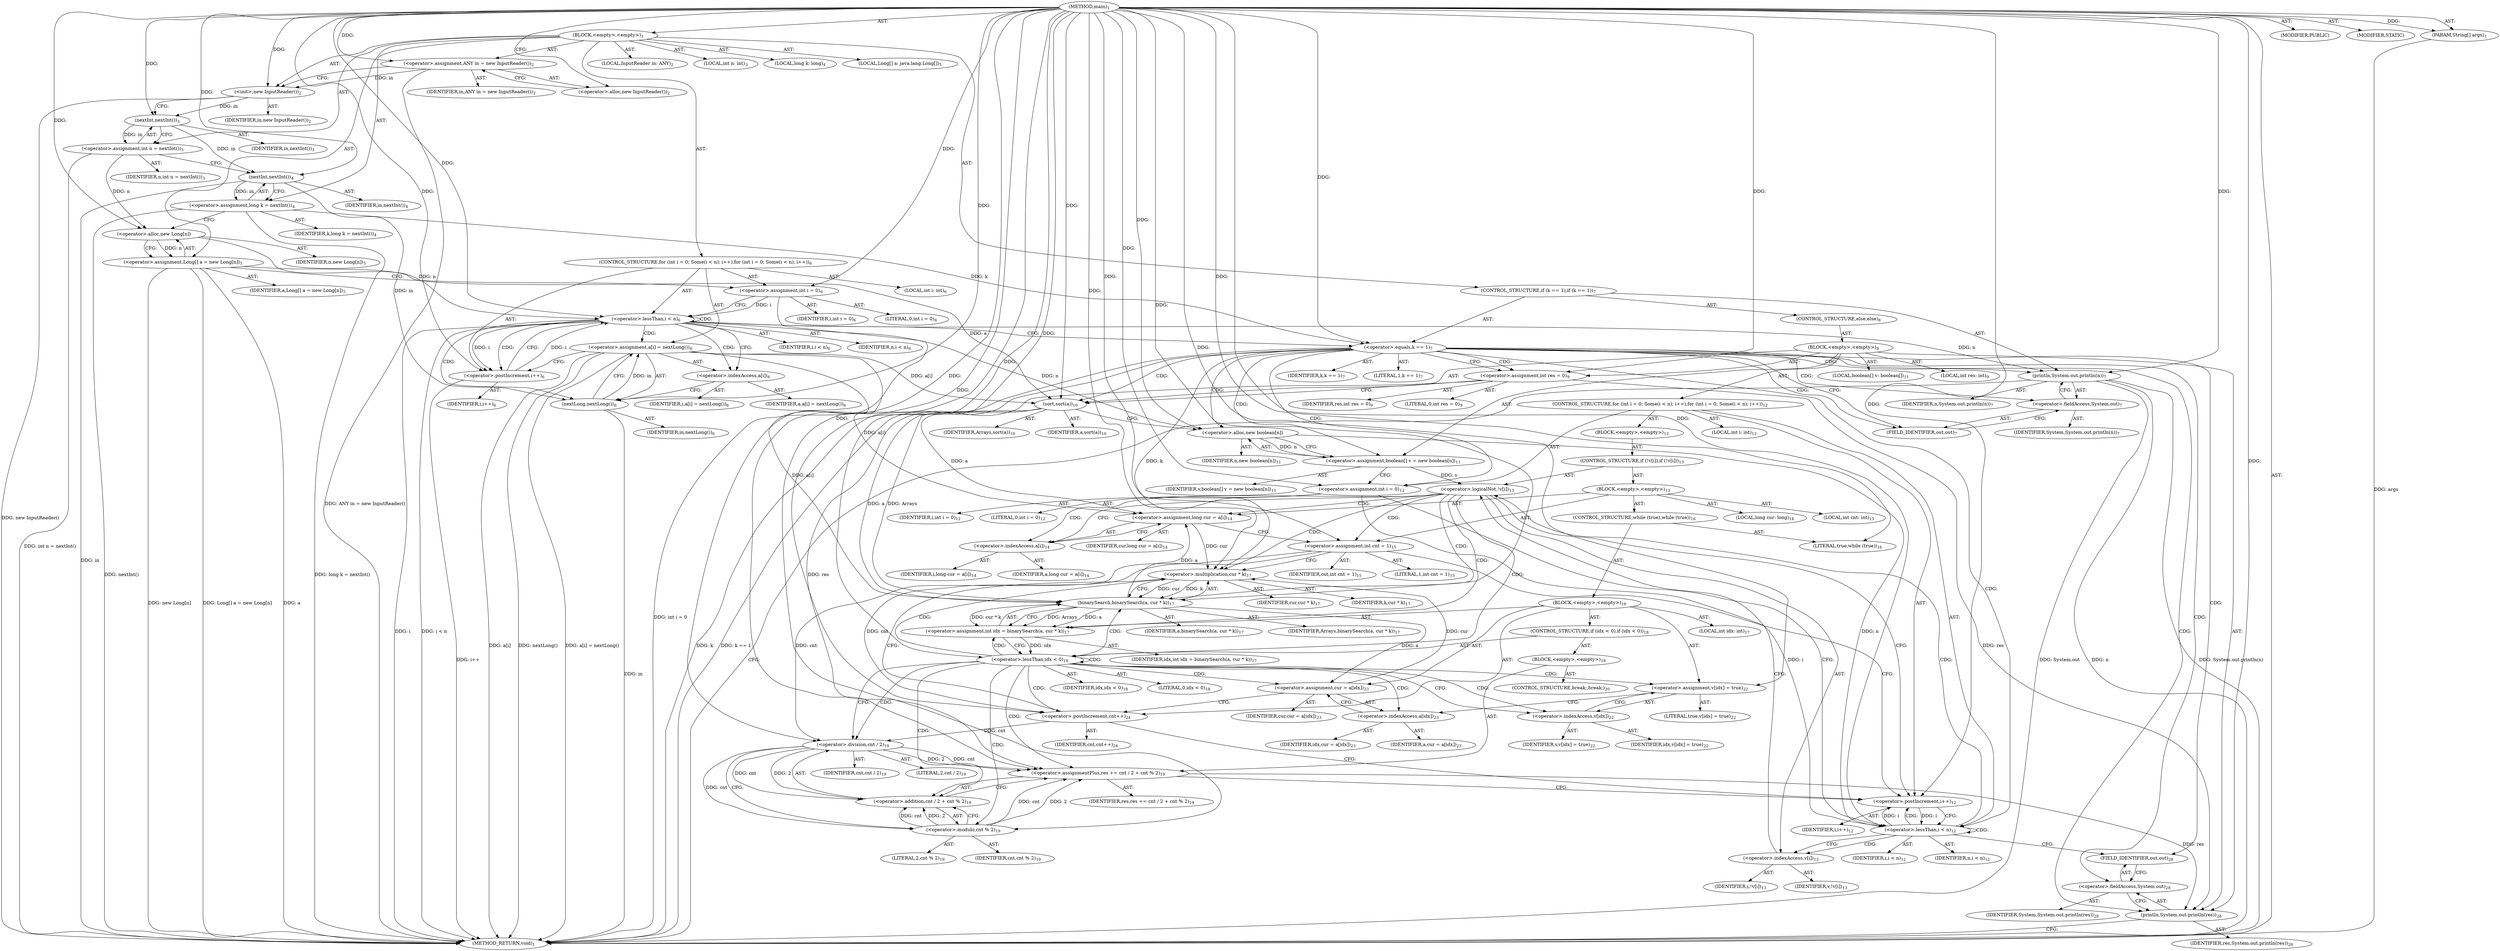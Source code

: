 digraph "main" {  
"19" [label = <(METHOD,main)<SUB>1</SUB>> ]
"20" [label = <(PARAM,String[] args)<SUB>1</SUB>> ]
"21" [label = <(BLOCK,&lt;empty&gt;,&lt;empty&gt;)<SUB>1</SUB>> ]
"4" [label = <(LOCAL,InputReader in: ANY)<SUB>2</SUB>> ]
"22" [label = <(&lt;operator&gt;.assignment,ANY in = new InputReader())<SUB>2</SUB>> ]
"23" [label = <(IDENTIFIER,in,ANY in = new InputReader())<SUB>2</SUB>> ]
"24" [label = <(&lt;operator&gt;.alloc,new InputReader())<SUB>2</SUB>> ]
"25" [label = <(&lt;init&gt;,new InputReader())<SUB>2</SUB>> ]
"3" [label = <(IDENTIFIER,in,new InputReader())<SUB>2</SUB>> ]
"26" [label = <(LOCAL,int n: int)<SUB>3</SUB>> ]
"27" [label = <(&lt;operator&gt;.assignment,int n = nextInt())<SUB>3</SUB>> ]
"28" [label = <(IDENTIFIER,n,int n = nextInt())<SUB>3</SUB>> ]
"29" [label = <(nextInt,nextInt())<SUB>3</SUB>> ]
"30" [label = <(IDENTIFIER,in,nextInt())<SUB>3</SUB>> ]
"31" [label = <(LOCAL,long k: long)<SUB>4</SUB>> ]
"32" [label = <(&lt;operator&gt;.assignment,long k = nextInt())<SUB>4</SUB>> ]
"33" [label = <(IDENTIFIER,k,long k = nextInt())<SUB>4</SUB>> ]
"34" [label = <(nextInt,nextInt())<SUB>4</SUB>> ]
"35" [label = <(IDENTIFIER,in,nextInt())<SUB>4</SUB>> ]
"36" [label = <(LOCAL,Long[] a: java.lang.Long[])<SUB>5</SUB>> ]
"37" [label = <(&lt;operator&gt;.assignment,Long[] a = new Long[n])<SUB>5</SUB>> ]
"38" [label = <(IDENTIFIER,a,Long[] a = new Long[n])<SUB>5</SUB>> ]
"39" [label = <(&lt;operator&gt;.alloc,new Long[n])> ]
"40" [label = <(IDENTIFIER,n,new Long[n])<SUB>5</SUB>> ]
"41" [label = <(CONTROL_STRUCTURE,for (int i = 0; Some(i &lt; n); i++),for (int i = 0; Some(i &lt; n); i++))<SUB>6</SUB>> ]
"42" [label = <(LOCAL,int i: int)<SUB>6</SUB>> ]
"43" [label = <(&lt;operator&gt;.assignment,int i = 0)<SUB>6</SUB>> ]
"44" [label = <(IDENTIFIER,i,int i = 0)<SUB>6</SUB>> ]
"45" [label = <(LITERAL,0,int i = 0)<SUB>6</SUB>> ]
"46" [label = <(&lt;operator&gt;.lessThan,i &lt; n)<SUB>6</SUB>> ]
"47" [label = <(IDENTIFIER,i,i &lt; n)<SUB>6</SUB>> ]
"48" [label = <(IDENTIFIER,n,i &lt; n)<SUB>6</SUB>> ]
"49" [label = <(&lt;operator&gt;.postIncrement,i++)<SUB>6</SUB>> ]
"50" [label = <(IDENTIFIER,i,i++)<SUB>6</SUB>> ]
"51" [label = <(&lt;operator&gt;.assignment,a[i] = nextLong())<SUB>6</SUB>> ]
"52" [label = <(&lt;operator&gt;.indexAccess,a[i])<SUB>6</SUB>> ]
"53" [label = <(IDENTIFIER,a,a[i] = nextLong())<SUB>6</SUB>> ]
"54" [label = <(IDENTIFIER,i,a[i] = nextLong())<SUB>6</SUB>> ]
"55" [label = <(nextLong,nextLong())<SUB>6</SUB>> ]
"56" [label = <(IDENTIFIER,in,nextLong())<SUB>6</SUB>> ]
"57" [label = <(CONTROL_STRUCTURE,if (k == 1),if (k == 1))<SUB>7</SUB>> ]
"58" [label = <(&lt;operator&gt;.equals,k == 1)<SUB>7</SUB>> ]
"59" [label = <(IDENTIFIER,k,k == 1)<SUB>7</SUB>> ]
"60" [label = <(LITERAL,1,k == 1)<SUB>7</SUB>> ]
"61" [label = <(println,System.out.println(n))<SUB>7</SUB>> ]
"62" [label = <(&lt;operator&gt;.fieldAccess,System.out)<SUB>7</SUB>> ]
"63" [label = <(IDENTIFIER,System,System.out.println(n))<SUB>7</SUB>> ]
"64" [label = <(FIELD_IDENTIFIER,out,out)<SUB>7</SUB>> ]
"65" [label = <(IDENTIFIER,n,System.out.println(n))<SUB>7</SUB>> ]
"66" [label = <(CONTROL_STRUCTURE,else,else)<SUB>8</SUB>> ]
"67" [label = <(BLOCK,&lt;empty&gt;,&lt;empty&gt;)<SUB>8</SUB>> ]
"68" [label = <(LOCAL,int res: int)<SUB>9</SUB>> ]
"69" [label = <(&lt;operator&gt;.assignment,int res = 0)<SUB>9</SUB>> ]
"70" [label = <(IDENTIFIER,res,int res = 0)<SUB>9</SUB>> ]
"71" [label = <(LITERAL,0,int res = 0)<SUB>9</SUB>> ]
"72" [label = <(sort,sort(a))<SUB>10</SUB>> ]
"73" [label = <(IDENTIFIER,Arrays,sort(a))<SUB>10</SUB>> ]
"74" [label = <(IDENTIFIER,a,sort(a))<SUB>10</SUB>> ]
"75" [label = <(LOCAL,boolean[] v: boolean[])<SUB>11</SUB>> ]
"76" [label = <(&lt;operator&gt;.assignment,boolean[] v = new boolean[n])<SUB>11</SUB>> ]
"77" [label = <(IDENTIFIER,v,boolean[] v = new boolean[n])<SUB>11</SUB>> ]
"78" [label = <(&lt;operator&gt;.alloc,new boolean[n])> ]
"79" [label = <(IDENTIFIER,n,new boolean[n])<SUB>11</SUB>> ]
"80" [label = <(CONTROL_STRUCTURE,for (int i = 0; Some(i &lt; n); i++),for (int i = 0; Some(i &lt; n); i++))<SUB>12</SUB>> ]
"81" [label = <(LOCAL,int i: int)<SUB>12</SUB>> ]
"82" [label = <(&lt;operator&gt;.assignment,int i = 0)<SUB>12</SUB>> ]
"83" [label = <(IDENTIFIER,i,int i = 0)<SUB>12</SUB>> ]
"84" [label = <(LITERAL,0,int i = 0)<SUB>12</SUB>> ]
"85" [label = <(&lt;operator&gt;.lessThan,i &lt; n)<SUB>12</SUB>> ]
"86" [label = <(IDENTIFIER,i,i &lt; n)<SUB>12</SUB>> ]
"87" [label = <(IDENTIFIER,n,i &lt; n)<SUB>12</SUB>> ]
"88" [label = <(&lt;operator&gt;.postIncrement,i++)<SUB>12</SUB>> ]
"89" [label = <(IDENTIFIER,i,i++)<SUB>12</SUB>> ]
"90" [label = <(BLOCK,&lt;empty&gt;,&lt;empty&gt;)<SUB>12</SUB>> ]
"91" [label = <(CONTROL_STRUCTURE,if (!v[i]),if (!v[i]))<SUB>13</SUB>> ]
"92" [label = <(&lt;operator&gt;.logicalNot,!v[i])<SUB>13</SUB>> ]
"93" [label = <(&lt;operator&gt;.indexAccess,v[i])<SUB>13</SUB>> ]
"94" [label = <(IDENTIFIER,v,!v[i])<SUB>13</SUB>> ]
"95" [label = <(IDENTIFIER,i,!v[i])<SUB>13</SUB>> ]
"96" [label = <(BLOCK,&lt;empty&gt;,&lt;empty&gt;)<SUB>13</SUB>> ]
"97" [label = <(LOCAL,long cur: long)<SUB>14</SUB>> ]
"98" [label = <(&lt;operator&gt;.assignment,long cur = a[i])<SUB>14</SUB>> ]
"99" [label = <(IDENTIFIER,cur,long cur = a[i])<SUB>14</SUB>> ]
"100" [label = <(&lt;operator&gt;.indexAccess,a[i])<SUB>14</SUB>> ]
"101" [label = <(IDENTIFIER,a,long cur = a[i])<SUB>14</SUB>> ]
"102" [label = <(IDENTIFIER,i,long cur = a[i])<SUB>14</SUB>> ]
"103" [label = <(LOCAL,int cnt: int)<SUB>15</SUB>> ]
"104" [label = <(&lt;operator&gt;.assignment,int cnt = 1)<SUB>15</SUB>> ]
"105" [label = <(IDENTIFIER,cnt,int cnt = 1)<SUB>15</SUB>> ]
"106" [label = <(LITERAL,1,int cnt = 1)<SUB>15</SUB>> ]
"107" [label = <(CONTROL_STRUCTURE,while (true),while (true))<SUB>16</SUB>> ]
"108" [label = <(LITERAL,true,while (true))<SUB>16</SUB>> ]
"109" [label = <(BLOCK,&lt;empty&gt;,&lt;empty&gt;)<SUB>16</SUB>> ]
"110" [label = <(LOCAL,int idx: int)<SUB>17</SUB>> ]
"111" [label = <(&lt;operator&gt;.assignment,int idx = binarySearch(a, cur * k))<SUB>17</SUB>> ]
"112" [label = <(IDENTIFIER,idx,int idx = binarySearch(a, cur * k))<SUB>17</SUB>> ]
"113" [label = <(binarySearch,binarySearch(a, cur * k))<SUB>17</SUB>> ]
"114" [label = <(IDENTIFIER,Arrays,binarySearch(a, cur * k))<SUB>17</SUB>> ]
"115" [label = <(IDENTIFIER,a,binarySearch(a, cur * k))<SUB>17</SUB>> ]
"116" [label = <(&lt;operator&gt;.multiplication,cur * k)<SUB>17</SUB>> ]
"117" [label = <(IDENTIFIER,cur,cur * k)<SUB>17</SUB>> ]
"118" [label = <(IDENTIFIER,k,cur * k)<SUB>17</SUB>> ]
"119" [label = <(CONTROL_STRUCTURE,if (idx &lt; 0),if (idx &lt; 0))<SUB>18</SUB>> ]
"120" [label = <(&lt;operator&gt;.lessThan,idx &lt; 0)<SUB>18</SUB>> ]
"121" [label = <(IDENTIFIER,idx,idx &lt; 0)<SUB>18</SUB>> ]
"122" [label = <(LITERAL,0,idx &lt; 0)<SUB>18</SUB>> ]
"123" [label = <(BLOCK,&lt;empty&gt;,&lt;empty&gt;)<SUB>18</SUB>> ]
"124" [label = <(&lt;operator&gt;.assignmentPlus,res += cnt / 2 + cnt % 2)<SUB>19</SUB>> ]
"125" [label = <(IDENTIFIER,res,res += cnt / 2 + cnt % 2)<SUB>19</SUB>> ]
"126" [label = <(&lt;operator&gt;.addition,cnt / 2 + cnt % 2)<SUB>19</SUB>> ]
"127" [label = <(&lt;operator&gt;.division,cnt / 2)<SUB>19</SUB>> ]
"128" [label = <(IDENTIFIER,cnt,cnt / 2)<SUB>19</SUB>> ]
"129" [label = <(LITERAL,2,cnt / 2)<SUB>19</SUB>> ]
"130" [label = <(&lt;operator&gt;.modulo,cnt % 2)<SUB>19</SUB>> ]
"131" [label = <(IDENTIFIER,cnt,cnt % 2)<SUB>19</SUB>> ]
"132" [label = <(LITERAL,2,cnt % 2)<SUB>19</SUB>> ]
"133" [label = <(CONTROL_STRUCTURE,break;,break;)<SUB>20</SUB>> ]
"134" [label = <(&lt;operator&gt;.assignment,v[idx] = true)<SUB>22</SUB>> ]
"135" [label = <(&lt;operator&gt;.indexAccess,v[idx])<SUB>22</SUB>> ]
"136" [label = <(IDENTIFIER,v,v[idx] = true)<SUB>22</SUB>> ]
"137" [label = <(IDENTIFIER,idx,v[idx] = true)<SUB>22</SUB>> ]
"138" [label = <(LITERAL,true,v[idx] = true)<SUB>22</SUB>> ]
"139" [label = <(&lt;operator&gt;.assignment,cur = a[idx])<SUB>23</SUB>> ]
"140" [label = <(IDENTIFIER,cur,cur = a[idx])<SUB>23</SUB>> ]
"141" [label = <(&lt;operator&gt;.indexAccess,a[idx])<SUB>23</SUB>> ]
"142" [label = <(IDENTIFIER,a,cur = a[idx])<SUB>23</SUB>> ]
"143" [label = <(IDENTIFIER,idx,cur = a[idx])<SUB>23</SUB>> ]
"144" [label = <(&lt;operator&gt;.postIncrement,cnt++)<SUB>24</SUB>> ]
"145" [label = <(IDENTIFIER,cnt,cnt++)<SUB>24</SUB>> ]
"146" [label = <(println,System.out.println(res))<SUB>28</SUB>> ]
"147" [label = <(&lt;operator&gt;.fieldAccess,System.out)<SUB>28</SUB>> ]
"148" [label = <(IDENTIFIER,System,System.out.println(res))<SUB>28</SUB>> ]
"149" [label = <(FIELD_IDENTIFIER,out,out)<SUB>28</SUB>> ]
"150" [label = <(IDENTIFIER,res,System.out.println(res))<SUB>28</SUB>> ]
"151" [label = <(MODIFIER,PUBLIC)> ]
"152" [label = <(MODIFIER,STATIC)> ]
"153" [label = <(METHOD_RETURN,void)<SUB>1</SUB>> ]
  "19" -> "20"  [ label = "AST: "] 
  "19" -> "21"  [ label = "AST: "] 
  "19" -> "151"  [ label = "AST: "] 
  "19" -> "152"  [ label = "AST: "] 
  "19" -> "153"  [ label = "AST: "] 
  "21" -> "4"  [ label = "AST: "] 
  "21" -> "22"  [ label = "AST: "] 
  "21" -> "25"  [ label = "AST: "] 
  "21" -> "26"  [ label = "AST: "] 
  "21" -> "27"  [ label = "AST: "] 
  "21" -> "31"  [ label = "AST: "] 
  "21" -> "32"  [ label = "AST: "] 
  "21" -> "36"  [ label = "AST: "] 
  "21" -> "37"  [ label = "AST: "] 
  "21" -> "41"  [ label = "AST: "] 
  "21" -> "57"  [ label = "AST: "] 
  "22" -> "23"  [ label = "AST: "] 
  "22" -> "24"  [ label = "AST: "] 
  "25" -> "3"  [ label = "AST: "] 
  "27" -> "28"  [ label = "AST: "] 
  "27" -> "29"  [ label = "AST: "] 
  "29" -> "30"  [ label = "AST: "] 
  "32" -> "33"  [ label = "AST: "] 
  "32" -> "34"  [ label = "AST: "] 
  "34" -> "35"  [ label = "AST: "] 
  "37" -> "38"  [ label = "AST: "] 
  "37" -> "39"  [ label = "AST: "] 
  "39" -> "40"  [ label = "AST: "] 
  "41" -> "42"  [ label = "AST: "] 
  "41" -> "43"  [ label = "AST: "] 
  "41" -> "46"  [ label = "AST: "] 
  "41" -> "49"  [ label = "AST: "] 
  "41" -> "51"  [ label = "AST: "] 
  "43" -> "44"  [ label = "AST: "] 
  "43" -> "45"  [ label = "AST: "] 
  "46" -> "47"  [ label = "AST: "] 
  "46" -> "48"  [ label = "AST: "] 
  "49" -> "50"  [ label = "AST: "] 
  "51" -> "52"  [ label = "AST: "] 
  "51" -> "55"  [ label = "AST: "] 
  "52" -> "53"  [ label = "AST: "] 
  "52" -> "54"  [ label = "AST: "] 
  "55" -> "56"  [ label = "AST: "] 
  "57" -> "58"  [ label = "AST: "] 
  "57" -> "61"  [ label = "AST: "] 
  "57" -> "66"  [ label = "AST: "] 
  "58" -> "59"  [ label = "AST: "] 
  "58" -> "60"  [ label = "AST: "] 
  "61" -> "62"  [ label = "AST: "] 
  "61" -> "65"  [ label = "AST: "] 
  "62" -> "63"  [ label = "AST: "] 
  "62" -> "64"  [ label = "AST: "] 
  "66" -> "67"  [ label = "AST: "] 
  "67" -> "68"  [ label = "AST: "] 
  "67" -> "69"  [ label = "AST: "] 
  "67" -> "72"  [ label = "AST: "] 
  "67" -> "75"  [ label = "AST: "] 
  "67" -> "76"  [ label = "AST: "] 
  "67" -> "80"  [ label = "AST: "] 
  "67" -> "146"  [ label = "AST: "] 
  "69" -> "70"  [ label = "AST: "] 
  "69" -> "71"  [ label = "AST: "] 
  "72" -> "73"  [ label = "AST: "] 
  "72" -> "74"  [ label = "AST: "] 
  "76" -> "77"  [ label = "AST: "] 
  "76" -> "78"  [ label = "AST: "] 
  "78" -> "79"  [ label = "AST: "] 
  "80" -> "81"  [ label = "AST: "] 
  "80" -> "82"  [ label = "AST: "] 
  "80" -> "85"  [ label = "AST: "] 
  "80" -> "88"  [ label = "AST: "] 
  "80" -> "90"  [ label = "AST: "] 
  "82" -> "83"  [ label = "AST: "] 
  "82" -> "84"  [ label = "AST: "] 
  "85" -> "86"  [ label = "AST: "] 
  "85" -> "87"  [ label = "AST: "] 
  "88" -> "89"  [ label = "AST: "] 
  "90" -> "91"  [ label = "AST: "] 
  "91" -> "92"  [ label = "AST: "] 
  "91" -> "96"  [ label = "AST: "] 
  "92" -> "93"  [ label = "AST: "] 
  "93" -> "94"  [ label = "AST: "] 
  "93" -> "95"  [ label = "AST: "] 
  "96" -> "97"  [ label = "AST: "] 
  "96" -> "98"  [ label = "AST: "] 
  "96" -> "103"  [ label = "AST: "] 
  "96" -> "104"  [ label = "AST: "] 
  "96" -> "107"  [ label = "AST: "] 
  "98" -> "99"  [ label = "AST: "] 
  "98" -> "100"  [ label = "AST: "] 
  "100" -> "101"  [ label = "AST: "] 
  "100" -> "102"  [ label = "AST: "] 
  "104" -> "105"  [ label = "AST: "] 
  "104" -> "106"  [ label = "AST: "] 
  "107" -> "108"  [ label = "AST: "] 
  "107" -> "109"  [ label = "AST: "] 
  "109" -> "110"  [ label = "AST: "] 
  "109" -> "111"  [ label = "AST: "] 
  "109" -> "119"  [ label = "AST: "] 
  "109" -> "134"  [ label = "AST: "] 
  "109" -> "139"  [ label = "AST: "] 
  "109" -> "144"  [ label = "AST: "] 
  "111" -> "112"  [ label = "AST: "] 
  "111" -> "113"  [ label = "AST: "] 
  "113" -> "114"  [ label = "AST: "] 
  "113" -> "115"  [ label = "AST: "] 
  "113" -> "116"  [ label = "AST: "] 
  "116" -> "117"  [ label = "AST: "] 
  "116" -> "118"  [ label = "AST: "] 
  "119" -> "120"  [ label = "AST: "] 
  "119" -> "123"  [ label = "AST: "] 
  "120" -> "121"  [ label = "AST: "] 
  "120" -> "122"  [ label = "AST: "] 
  "123" -> "124"  [ label = "AST: "] 
  "123" -> "133"  [ label = "AST: "] 
  "124" -> "125"  [ label = "AST: "] 
  "124" -> "126"  [ label = "AST: "] 
  "126" -> "127"  [ label = "AST: "] 
  "126" -> "130"  [ label = "AST: "] 
  "127" -> "128"  [ label = "AST: "] 
  "127" -> "129"  [ label = "AST: "] 
  "130" -> "131"  [ label = "AST: "] 
  "130" -> "132"  [ label = "AST: "] 
  "134" -> "135"  [ label = "AST: "] 
  "134" -> "138"  [ label = "AST: "] 
  "135" -> "136"  [ label = "AST: "] 
  "135" -> "137"  [ label = "AST: "] 
  "139" -> "140"  [ label = "AST: "] 
  "139" -> "141"  [ label = "AST: "] 
  "141" -> "142"  [ label = "AST: "] 
  "141" -> "143"  [ label = "AST: "] 
  "144" -> "145"  [ label = "AST: "] 
  "146" -> "147"  [ label = "AST: "] 
  "146" -> "150"  [ label = "AST: "] 
  "147" -> "148"  [ label = "AST: "] 
  "147" -> "149"  [ label = "AST: "] 
  "22" -> "25"  [ label = "CFG: "] 
  "25" -> "29"  [ label = "CFG: "] 
  "27" -> "34"  [ label = "CFG: "] 
  "32" -> "39"  [ label = "CFG: "] 
  "37" -> "43"  [ label = "CFG: "] 
  "24" -> "22"  [ label = "CFG: "] 
  "29" -> "27"  [ label = "CFG: "] 
  "34" -> "32"  [ label = "CFG: "] 
  "39" -> "37"  [ label = "CFG: "] 
  "43" -> "46"  [ label = "CFG: "] 
  "46" -> "52"  [ label = "CFG: "] 
  "46" -> "58"  [ label = "CFG: "] 
  "49" -> "46"  [ label = "CFG: "] 
  "51" -> "49"  [ label = "CFG: "] 
  "58" -> "64"  [ label = "CFG: "] 
  "58" -> "69"  [ label = "CFG: "] 
  "61" -> "153"  [ label = "CFG: "] 
  "52" -> "55"  [ label = "CFG: "] 
  "55" -> "51"  [ label = "CFG: "] 
  "62" -> "61"  [ label = "CFG: "] 
  "64" -> "62"  [ label = "CFG: "] 
  "69" -> "72"  [ label = "CFG: "] 
  "72" -> "78"  [ label = "CFG: "] 
  "76" -> "82"  [ label = "CFG: "] 
  "146" -> "153"  [ label = "CFG: "] 
  "78" -> "76"  [ label = "CFG: "] 
  "82" -> "85"  [ label = "CFG: "] 
  "85" -> "93"  [ label = "CFG: "] 
  "85" -> "149"  [ label = "CFG: "] 
  "88" -> "85"  [ label = "CFG: "] 
  "147" -> "146"  [ label = "CFG: "] 
  "149" -> "147"  [ label = "CFG: "] 
  "92" -> "100"  [ label = "CFG: "] 
  "92" -> "88"  [ label = "CFG: "] 
  "93" -> "92"  [ label = "CFG: "] 
  "98" -> "104"  [ label = "CFG: "] 
  "104" -> "116"  [ label = "CFG: "] 
  "104" -> "88"  [ label = "CFG: "] 
  "100" -> "98"  [ label = "CFG: "] 
  "111" -> "120"  [ label = "CFG: "] 
  "134" -> "141"  [ label = "CFG: "] 
  "139" -> "144"  [ label = "CFG: "] 
  "144" -> "116"  [ label = "CFG: "] 
  "144" -> "88"  [ label = "CFG: "] 
  "113" -> "111"  [ label = "CFG: "] 
  "120" -> "127"  [ label = "CFG: "] 
  "120" -> "135"  [ label = "CFG: "] 
  "135" -> "134"  [ label = "CFG: "] 
  "141" -> "139"  [ label = "CFG: "] 
  "116" -> "113"  [ label = "CFG: "] 
  "124" -> "88"  [ label = "CFG: "] 
  "126" -> "124"  [ label = "CFG: "] 
  "127" -> "130"  [ label = "CFG: "] 
  "130" -> "126"  [ label = "CFG: "] 
  "19" -> "24"  [ label = "CFG: "] 
  "20" -> "153"  [ label = "DDG: args"] 
  "22" -> "153"  [ label = "DDG: ANY in = new InputReader()"] 
  "25" -> "153"  [ label = "DDG: new InputReader()"] 
  "27" -> "153"  [ label = "DDG: int n = nextInt()"] 
  "34" -> "153"  [ label = "DDG: in"] 
  "32" -> "153"  [ label = "DDG: nextInt()"] 
  "32" -> "153"  [ label = "DDG: long k = nextInt()"] 
  "37" -> "153"  [ label = "DDG: a"] 
  "37" -> "153"  [ label = "DDG: new Long[n]"] 
  "37" -> "153"  [ label = "DDG: Long[] a = new Long[n]"] 
  "43" -> "153"  [ label = "DDG: int i = 0"] 
  "46" -> "153"  [ label = "DDG: i"] 
  "46" -> "153"  [ label = "DDG: i &lt; n"] 
  "58" -> "153"  [ label = "DDG: k"] 
  "58" -> "153"  [ label = "DDG: k == 1"] 
  "61" -> "153"  [ label = "DDG: System.out"] 
  "61" -> "153"  [ label = "DDG: n"] 
  "61" -> "153"  [ label = "DDG: System.out.println(n)"] 
  "51" -> "153"  [ label = "DDG: a[i]"] 
  "55" -> "153"  [ label = "DDG: in"] 
  "51" -> "153"  [ label = "DDG: nextLong()"] 
  "51" -> "153"  [ label = "DDG: a[i] = nextLong()"] 
  "49" -> "153"  [ label = "DDG: i++"] 
  "19" -> "20"  [ label = "DDG: "] 
  "19" -> "22"  [ label = "DDG: "] 
  "29" -> "27"  [ label = "DDG: in"] 
  "34" -> "32"  [ label = "DDG: in"] 
  "39" -> "37"  [ label = "DDG: n"] 
  "22" -> "25"  [ label = "DDG: in"] 
  "19" -> "25"  [ label = "DDG: "] 
  "19" -> "43"  [ label = "DDG: "] 
  "55" -> "51"  [ label = "DDG: in"] 
  "25" -> "29"  [ label = "DDG: in"] 
  "19" -> "29"  [ label = "DDG: "] 
  "29" -> "34"  [ label = "DDG: in"] 
  "19" -> "34"  [ label = "DDG: "] 
  "27" -> "39"  [ label = "DDG: n"] 
  "19" -> "39"  [ label = "DDG: "] 
  "43" -> "46"  [ label = "DDG: i"] 
  "49" -> "46"  [ label = "DDG: i"] 
  "19" -> "46"  [ label = "DDG: "] 
  "39" -> "46"  [ label = "DDG: n"] 
  "46" -> "49"  [ label = "DDG: i"] 
  "19" -> "49"  [ label = "DDG: "] 
  "32" -> "58"  [ label = "DDG: k"] 
  "19" -> "58"  [ label = "DDG: "] 
  "46" -> "61"  [ label = "DDG: n"] 
  "19" -> "61"  [ label = "DDG: "] 
  "34" -> "55"  [ label = "DDG: in"] 
  "19" -> "55"  [ label = "DDG: "] 
  "19" -> "69"  [ label = "DDG: "] 
  "78" -> "76"  [ label = "DDG: n"] 
  "19" -> "72"  [ label = "DDG: "] 
  "37" -> "72"  [ label = "DDG: a"] 
  "51" -> "72"  [ label = "DDG: a[i]"] 
  "19" -> "82"  [ label = "DDG: "] 
  "69" -> "146"  [ label = "DDG: res"] 
  "124" -> "146"  [ label = "DDG: res"] 
  "19" -> "146"  [ label = "DDG: "] 
  "46" -> "78"  [ label = "DDG: n"] 
  "19" -> "78"  [ label = "DDG: "] 
  "82" -> "85"  [ label = "DDG: i"] 
  "88" -> "85"  [ label = "DDG: i"] 
  "19" -> "85"  [ label = "DDG: "] 
  "78" -> "85"  [ label = "DDG: n"] 
  "85" -> "88"  [ label = "DDG: i"] 
  "19" -> "88"  [ label = "DDG: "] 
  "76" -> "92"  [ label = "DDG: v"] 
  "72" -> "98"  [ label = "DDG: a"] 
  "113" -> "98"  [ label = "DDG: a"] 
  "51" -> "98"  [ label = "DDG: a[i]"] 
  "19" -> "104"  [ label = "DDG: "] 
  "19" -> "108"  [ label = "DDG: "] 
  "113" -> "111"  [ label = "DDG: Arrays"] 
  "113" -> "111"  [ label = "DDG: a"] 
  "113" -> "111"  [ label = "DDG: cur * k"] 
  "19" -> "134"  [ label = "DDG: "] 
  "113" -> "139"  [ label = "DDG: a"] 
  "104" -> "144"  [ label = "DDG: cnt"] 
  "19" -> "144"  [ label = "DDG: "] 
  "72" -> "113"  [ label = "DDG: Arrays"] 
  "19" -> "113"  [ label = "DDG: "] 
  "72" -> "113"  [ label = "DDG: a"] 
  "51" -> "113"  [ label = "DDG: a[i]"] 
  "116" -> "113"  [ label = "DDG: cur"] 
  "116" -> "113"  [ label = "DDG: k"] 
  "111" -> "120"  [ label = "DDG: idx"] 
  "19" -> "120"  [ label = "DDG: "] 
  "127" -> "124"  [ label = "DDG: cnt"] 
  "127" -> "124"  [ label = "DDG: 2"] 
  "130" -> "124"  [ label = "DDG: cnt"] 
  "130" -> "124"  [ label = "DDG: 2"] 
  "98" -> "116"  [ label = "DDG: cur"] 
  "139" -> "116"  [ label = "DDG: cur"] 
  "19" -> "116"  [ label = "DDG: "] 
  "58" -> "116"  [ label = "DDG: k"] 
  "69" -> "124"  [ label = "DDG: res"] 
  "19" -> "124"  [ label = "DDG: "] 
  "127" -> "126"  [ label = "DDG: cnt"] 
  "127" -> "126"  [ label = "DDG: 2"] 
  "130" -> "126"  [ label = "DDG: cnt"] 
  "130" -> "126"  [ label = "DDG: 2"] 
  "104" -> "127"  [ label = "DDG: cnt"] 
  "144" -> "127"  [ label = "DDG: cnt"] 
  "19" -> "127"  [ label = "DDG: "] 
  "127" -> "130"  [ label = "DDG: cnt"] 
  "19" -> "130"  [ label = "DDG: "] 
  "46" -> "49"  [ label = "CDG: "] 
  "46" -> "51"  [ label = "CDG: "] 
  "46" -> "52"  [ label = "CDG: "] 
  "46" -> "46"  [ label = "CDG: "] 
  "46" -> "55"  [ label = "CDG: "] 
  "58" -> "64"  [ label = "CDG: "] 
  "58" -> "146"  [ label = "CDG: "] 
  "58" -> "85"  [ label = "CDG: "] 
  "58" -> "72"  [ label = "CDG: "] 
  "58" -> "149"  [ label = "CDG: "] 
  "58" -> "69"  [ label = "CDG: "] 
  "58" -> "76"  [ label = "CDG: "] 
  "58" -> "82"  [ label = "CDG: "] 
  "58" -> "61"  [ label = "CDG: "] 
  "58" -> "147"  [ label = "CDG: "] 
  "58" -> "78"  [ label = "CDG: "] 
  "58" -> "62"  [ label = "CDG: "] 
  "85" -> "85"  [ label = "CDG: "] 
  "85" -> "92"  [ label = "CDG: "] 
  "85" -> "93"  [ label = "CDG: "] 
  "85" -> "88"  [ label = "CDG: "] 
  "92" -> "98"  [ label = "CDG: "] 
  "92" -> "104"  [ label = "CDG: "] 
  "92" -> "100"  [ label = "CDG: "] 
  "92" -> "120"  [ label = "CDG: "] 
  "92" -> "113"  [ label = "CDG: "] 
  "92" -> "116"  [ label = "CDG: "] 
  "92" -> "111"  [ label = "CDG: "] 
  "120" -> "141"  [ label = "CDG: "] 
  "120" -> "144"  [ label = "CDG: "] 
  "120" -> "134"  [ label = "CDG: "] 
  "120" -> "126"  [ label = "CDG: "] 
  "120" -> "130"  [ label = "CDG: "] 
  "120" -> "135"  [ label = "CDG: "] 
  "120" -> "127"  [ label = "CDG: "] 
  "120" -> "139"  [ label = "CDG: "] 
  "120" -> "124"  [ label = "CDG: "] 
  "120" -> "120"  [ label = "CDG: "] 
  "120" -> "113"  [ label = "CDG: "] 
  "120" -> "116"  [ label = "CDG: "] 
  "120" -> "111"  [ label = "CDG: "] 
}
